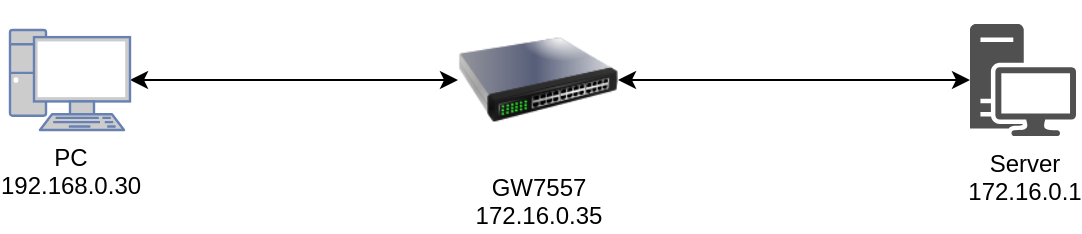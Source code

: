 <mxfile version="13.4.2" type="github"><diagram id="JuhnU0gN7vWudf5MUYrf" name="GW7557LG-171"><mxGraphModel dx="1422" dy="762" grid="1" gridSize="10" guides="1" tooltips="1" connect="1" arrows="1" fold="1" page="1" pageScale="1" pageWidth="827" pageHeight="1169" math="0" shadow="0"><root><mxCell id="0"/><mxCell id="1" parent="0"/><mxCell id="PVdLBS1JoPUyhQdb_-00-1" style="edgeStyle=orthogonalEdgeStyle;rounded=0;orthogonalLoop=1;jettySize=auto;html=1;exitX=1;exitY=0.5;exitDx=0;exitDy=0;startArrow=classic;startFill=1;" edge="1" parent="1" source="PVdLBS1JoPUyhQdb_-00-2" target="PVdLBS1JoPUyhQdb_-00-5"><mxGeometry relative="1" as="geometry"/></mxCell><mxCell id="PVdLBS1JoPUyhQdb_-00-2" value="GW7557&lt;br&gt;172.16.0.35" style="image;html=1;image=img/lib/clip_art/networking/Switch_128x128.png" vertex="1" parent="1"><mxGeometry x="374" y="183" width="80" height="80" as="geometry"/></mxCell><mxCell id="PVdLBS1JoPUyhQdb_-00-3" style="edgeStyle=orthogonalEdgeStyle;rounded=0;orthogonalLoop=1;jettySize=auto;html=1;exitX=1;exitY=0.5;exitDx=0;exitDy=0;exitPerimeter=0;entryX=0;entryY=0.5;entryDx=0;entryDy=0;startArrow=classic;startFill=1;" edge="1" parent="1" source="PVdLBS1JoPUyhQdb_-00-4" target="PVdLBS1JoPUyhQdb_-00-2"><mxGeometry relative="1" as="geometry"/></mxCell><mxCell id="PVdLBS1JoPUyhQdb_-00-4" value="&lt;font color=&quot;#000000&quot;&gt;PC&lt;br&gt;192.168.0.30&lt;/font&gt;" style="fontColor=#0066CC;verticalAlign=top;verticalLabelPosition=bottom;labelPosition=center;align=center;html=1;outlineConnect=0;fillColor=#CCCCCC;strokeColor=#6881B3;gradientColor=none;gradientDirection=north;strokeWidth=2;shape=mxgraph.networks.pc;" vertex="1" parent="1"><mxGeometry x="150" y="198" width="60" height="50" as="geometry"/></mxCell><mxCell id="PVdLBS1JoPUyhQdb_-00-5" value="Server&lt;br&gt;172.16.0.1" style="pointerEvents=1;shadow=0;dashed=0;html=1;strokeColor=none;fillColor=#505050;labelPosition=center;verticalLabelPosition=bottom;verticalAlign=top;outlineConnect=0;align=center;shape=mxgraph.office.devices.workstation;" vertex="1" parent="1"><mxGeometry x="630" y="195" width="53" height="56" as="geometry"/></mxCell></root></mxGraphModel></diagram></mxfile>
